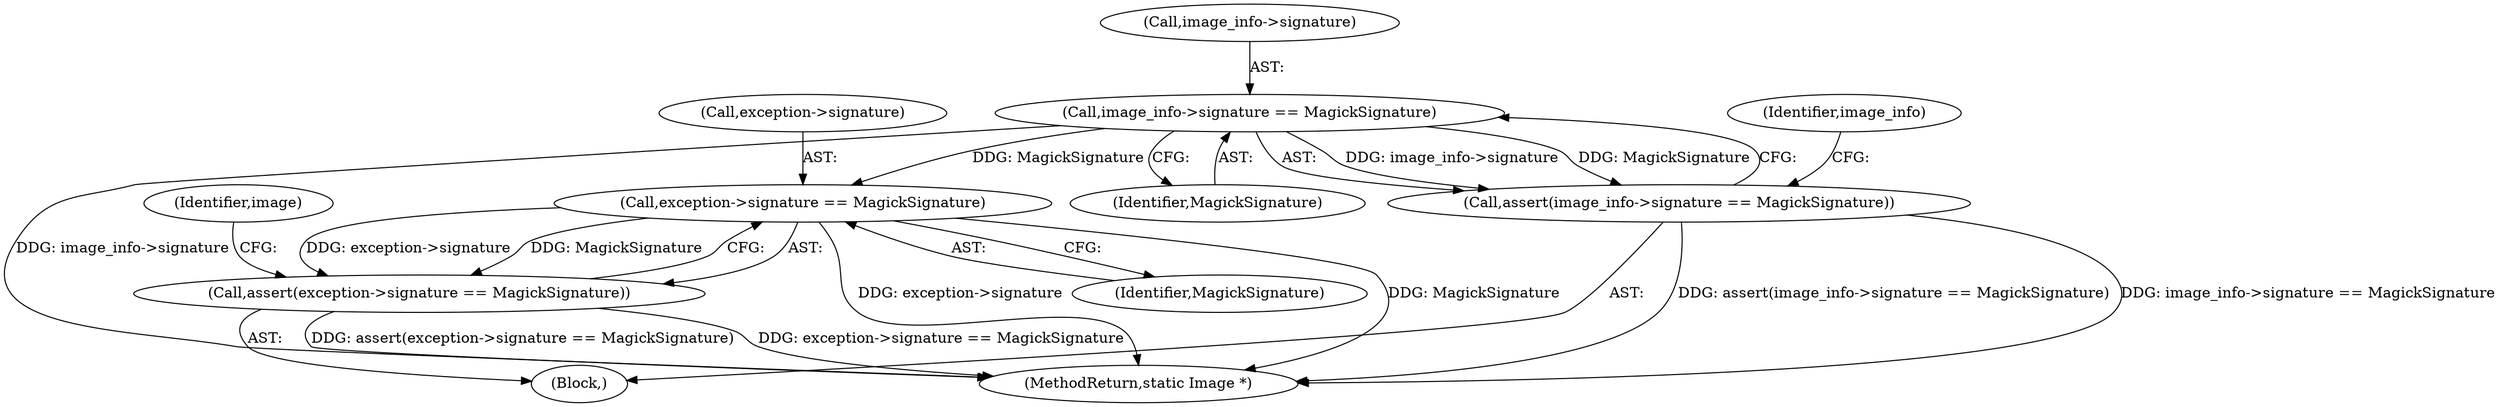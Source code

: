 digraph "0_ImageMagick_f6e9d0d9955e85bdd7540b251cd50d598dacc5e6@pointer" {
"1000127" [label="(Call,image_info->signature == MagickSignature)"];
"1000126" [label="(Call,assert(image_info->signature == MagickSignature))"];
"1000154" [label="(Call,exception->signature == MagickSignature)"];
"1000153" [label="(Call,assert(exception->signature == MagickSignature))"];
"1000108" [label="(Block,)"];
"1000560" [label="(MethodReturn,static Image *)"];
"1000158" [label="(Identifier,MagickSignature)"];
"1000135" [label="(Identifier,image_info)"];
"1000127" [label="(Call,image_info->signature == MagickSignature)"];
"1000126" [label="(Call,assert(image_info->signature == MagickSignature))"];
"1000160" [label="(Identifier,image)"];
"1000128" [label="(Call,image_info->signature)"];
"1000131" [label="(Identifier,MagickSignature)"];
"1000154" [label="(Call,exception->signature == MagickSignature)"];
"1000153" [label="(Call,assert(exception->signature == MagickSignature))"];
"1000155" [label="(Call,exception->signature)"];
"1000127" -> "1000126"  [label="AST: "];
"1000127" -> "1000131"  [label="CFG: "];
"1000128" -> "1000127"  [label="AST: "];
"1000131" -> "1000127"  [label="AST: "];
"1000126" -> "1000127"  [label="CFG: "];
"1000127" -> "1000560"  [label="DDG: image_info->signature"];
"1000127" -> "1000126"  [label="DDG: image_info->signature"];
"1000127" -> "1000126"  [label="DDG: MagickSignature"];
"1000127" -> "1000154"  [label="DDG: MagickSignature"];
"1000126" -> "1000108"  [label="AST: "];
"1000135" -> "1000126"  [label="CFG: "];
"1000126" -> "1000560"  [label="DDG: assert(image_info->signature == MagickSignature)"];
"1000126" -> "1000560"  [label="DDG: image_info->signature == MagickSignature"];
"1000154" -> "1000153"  [label="AST: "];
"1000154" -> "1000158"  [label="CFG: "];
"1000155" -> "1000154"  [label="AST: "];
"1000158" -> "1000154"  [label="AST: "];
"1000153" -> "1000154"  [label="CFG: "];
"1000154" -> "1000560"  [label="DDG: exception->signature"];
"1000154" -> "1000560"  [label="DDG: MagickSignature"];
"1000154" -> "1000153"  [label="DDG: exception->signature"];
"1000154" -> "1000153"  [label="DDG: MagickSignature"];
"1000153" -> "1000108"  [label="AST: "];
"1000160" -> "1000153"  [label="CFG: "];
"1000153" -> "1000560"  [label="DDG: assert(exception->signature == MagickSignature)"];
"1000153" -> "1000560"  [label="DDG: exception->signature == MagickSignature"];
}
